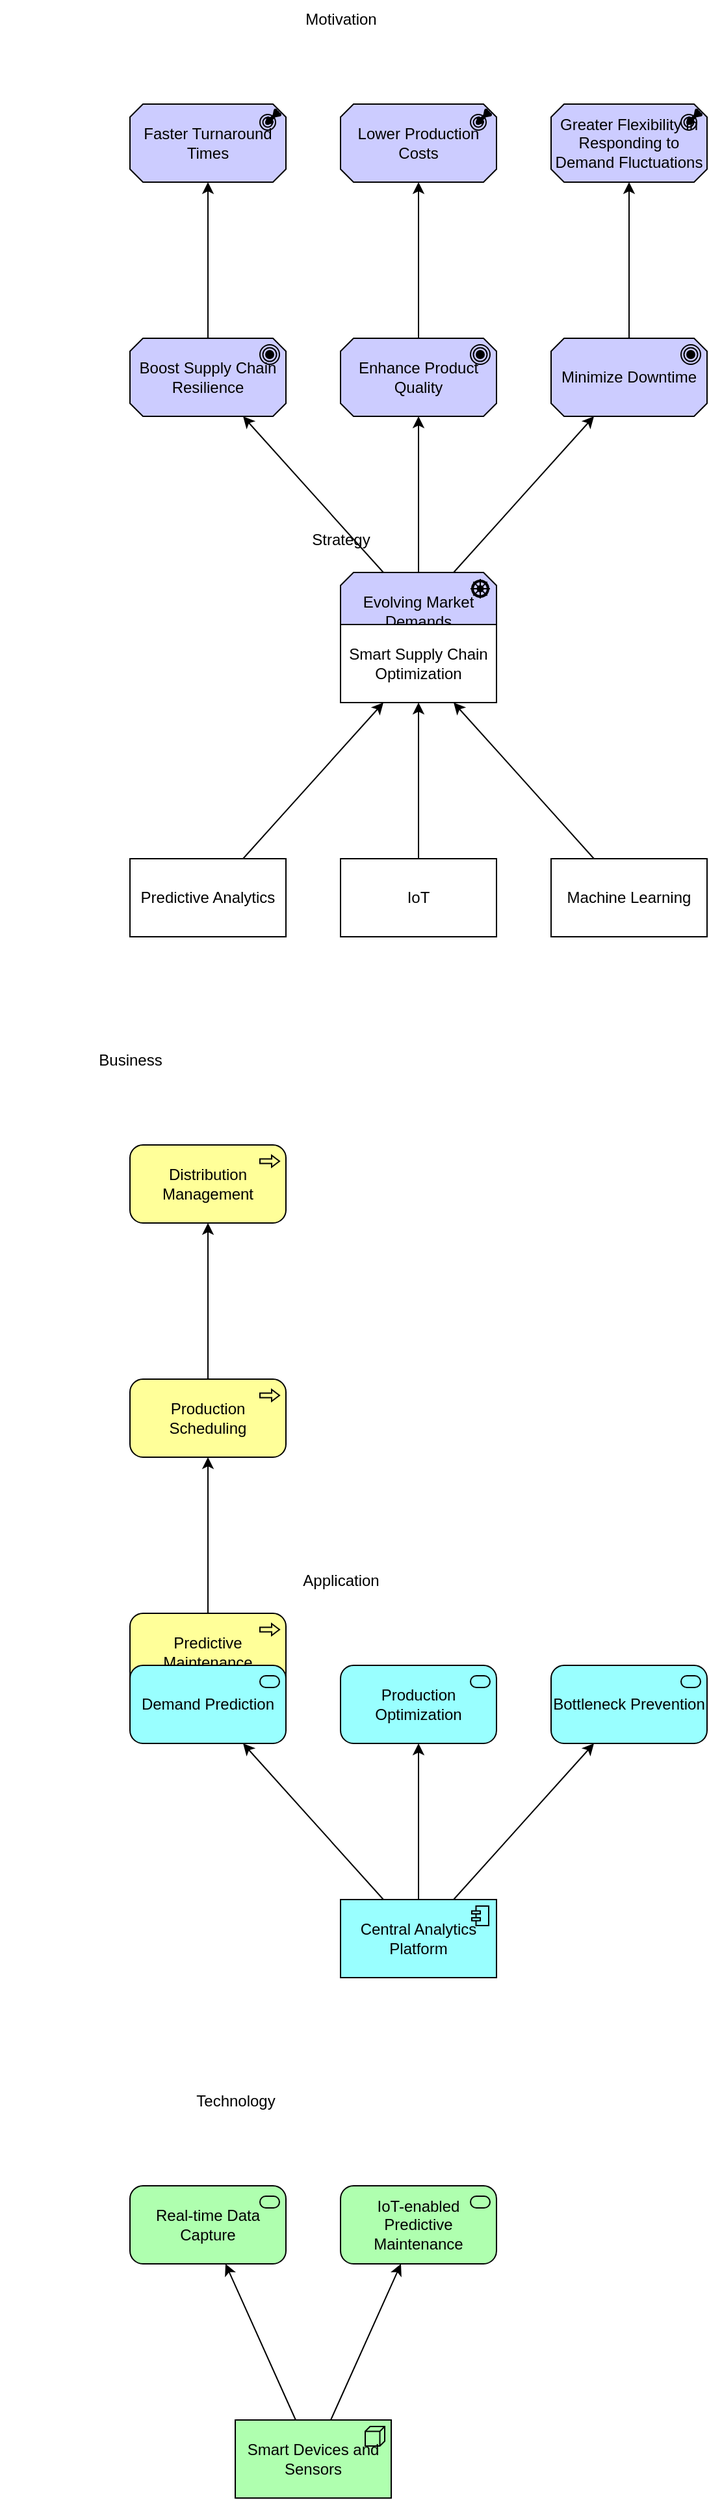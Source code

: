 <?xml version='1.0' encoding='UTF-8'?>
<mxfile version="1.0" encoding="UTF-8"><diagram name="ArchiMate Model" id="archimate_diagram"><mxGraphModel dx="1050" dy="522" grid="1" gridSize="10"><root><mxCell id="0" /><mxCell id="1" parent="0" /><mxCell id="label_Motivation" value="Motivation" style="text;html=1;align=center;verticalAlign=middle;resizable=0;points=[];" vertex="1" parent="1"><mxGeometry x="189.0" y="38.0" width="200" height="30" as="geometry" /></mxCell><mxCell id="elem_m1" value="Boost Supply Chain Resilience" style="html=1;outlineConnect=0;whiteSpace=wrap;fillColor=#CCCCFF;shape=mxgraph.archimate3.application;appType=goal;archiType=oct;" vertex="1" parent="1"><mxGeometry x="127.0" y="298.0" width="120" height="60" as="geometry" /></mxCell><mxCell id="elem_m2" value="Enhance Product Quality" style="html=1;outlineConnect=0;whiteSpace=wrap;fillColor=#CCCCFF;shape=mxgraph.archimate3.application;appType=goal;archiType=oct;" vertex="1" parent="1"><mxGeometry x="289.0" y="298.0" width="120" height="60" as="geometry" /></mxCell><mxCell id="elem_m3" value="Minimize Downtime" style="html=1;outlineConnect=0;whiteSpace=wrap;fillColor=#CCCCFF;shape=mxgraph.archimate3.application;appType=goal;archiType=oct;" vertex="1" parent="1"><mxGeometry x="451.0" y="298.0" width="120" height="60" as="geometry" /></mxCell><mxCell id="elem_m4" value="Evolving Market Demands" style="html=1;outlineConnect=0;whiteSpace=wrap;fillColor=#CCCCFF;shape=mxgraph.archimate3.application;appType=driver;archiType=oct;" vertex="1" parent="1"><mxGeometry x="289.0" y="478.0" width="120" height="60" as="geometry" /></mxCell><mxCell id="elem_m5" value="Faster Turnaround Times" style="html=1;outlineConnect=0;whiteSpace=wrap;fillColor=#CCCCFF;shape=mxgraph.archimate3.application;appType=outcome;archiType=oct;" vertex="1" parent="1"><mxGeometry x="127.0" y="118.0" width="120" height="60" as="geometry" /></mxCell><mxCell id="elem_m6" value="Lower Production Costs" style="html=1;outlineConnect=0;whiteSpace=wrap;fillColor=#CCCCFF;shape=mxgraph.archimate3.application;appType=outcome;archiType=oct;" vertex="1" parent="1"><mxGeometry x="289.0" y="118.0" width="120" height="60" as="geometry" /></mxCell><mxCell id="elem_m7" value="Greater Flexibility in Responding to Demand Fluctuations" style="html=1;outlineConnect=0;whiteSpace=wrap;fillColor=#CCCCFF;shape=mxgraph.archimate3.application;appType=outcome;archiType=oct;" vertex="1" parent="1"><mxGeometry x="451.0" y="118.0" width="120" height="60" as="geometry" /></mxCell><mxCell id="conn_elem_m4_elem_m1" style="html=1;shape=mxgraph.archimate3.relationship;archiType=influence;" edge="1" source="elem_m4" target="elem_m1" parent="1"><mxGeometry relative="1" as="geometry" /></mxCell><mxCell id="conn_elem_m4_elem_m2" style="html=1;shape=mxgraph.archimate3.relationship;archiType=influence;" edge="1" source="elem_m4" target="elem_m2" parent="1"><mxGeometry relative="1" as="geometry" /></mxCell><mxCell id="conn_elem_m4_elem_m3" style="html=1;shape=mxgraph.archimate3.relationship;archiType=influence;" edge="1" source="elem_m4" target="elem_m3" parent="1"><mxGeometry relative="1" as="geometry" /></mxCell><mxCell id="conn_elem_m1_elem_m5" style="html=1;shape=mxgraph.archimate3.relationship;archiType=influence;" edge="1" source="elem_m1" target="elem_m5" parent="1"><mxGeometry relative="1" as="geometry" /></mxCell><mxCell id="conn_elem_m2_elem_m6" style="html=1;shape=mxgraph.archimate3.relationship;archiType=influence;" edge="1" source="elem_m2" target="elem_m6" parent="1"><mxGeometry relative="1" as="geometry" /></mxCell><mxCell id="conn_elem_m3_elem_m7" style="html=1;shape=mxgraph.archimate3.relationship;archiType=influence;" edge="1" source="elem_m3" target="elem_m7" parent="1"><mxGeometry relative="1" as="geometry" /></mxCell><mxCell id="label_Strategy" value="Strategy" style="text;html=1;align=center;verticalAlign=middle;resizable=0;points=[];" vertex="1" parent="1"><mxGeometry x="189.0" y="438.0" width="200" height="30" as="geometry" /></mxCell><mxCell id="elem_s1" value="Smart Supply Chain Optimization" style="html=1;outlineConnect=0;whiteSpace=wrap;fillColor=#FFFFFF;shape=mxgraph.archimate3.rectangle;" vertex="1" parent="1"><mxGeometry x="289.0" y="518.0" width="120" height="60" as="geometry" /></mxCell><mxCell id="elem_s2" value="Predictive Analytics" style="html=1;outlineConnect=0;whiteSpace=wrap;fillColor=#FFFFFF;shape=mxgraph.archimate3.rectangle;" vertex="1" parent="1"><mxGeometry x="127.0" y="698.0" width="120" height="60" as="geometry" /></mxCell><mxCell id="elem_s3" value="IoT" style="html=1;outlineConnect=0;whiteSpace=wrap;fillColor=#FFFFFF;shape=mxgraph.archimate3.rectangle;" vertex="1" parent="1"><mxGeometry x="289.0" y="698.0" width="120" height="60" as="geometry" /></mxCell><mxCell id="elem_s4" value="Machine Learning" style="html=1;outlineConnect=0;whiteSpace=wrap;fillColor=#FFFFFF;shape=mxgraph.archimate3.rectangle;" vertex="1" parent="1"><mxGeometry x="451.0" y="698.0" width="120" height="60" as="geometry" /></mxCell><mxCell id="conn_elem_s2_elem_s1" style="html=1;shape=mxgraph.archimate3.relationship;archiType=association;" edge="1" source="elem_s2" target="elem_s1" parent="1"><mxGeometry relative="1" as="geometry" /></mxCell><mxCell id="conn_elem_s3_elem_s1" style="html=1;shape=mxgraph.archimate3.relationship;archiType=association;" edge="1" source="elem_s3" target="elem_s1" parent="1"><mxGeometry relative="1" as="geometry" /></mxCell><mxCell id="conn_elem_s4_elem_s1" style="html=1;shape=mxgraph.archimate3.relationship;archiType=association;" edge="1" source="elem_s4" target="elem_s1" parent="1"><mxGeometry relative="1" as="geometry" /></mxCell><mxCell id="label_Business" value="Business" style="text;html=1;align=center;verticalAlign=middle;resizable=0;points=[];" vertex="1" parent="1"><mxGeometry x="27.0" y="838.0" width="200" height="30" as="geometry" /></mxCell><mxCell id="elem_b1" value="Production Scheduling" style="html=1;outlineConnect=0;whiteSpace=wrap;fillColor=#ffff99;shape=mxgraph.archimate3.application;appType=proc;archiType=rounded;" vertex="1" parent="1"><mxGeometry x="127.0" y="1098.0" width="120" height="60" as="geometry" /></mxCell><mxCell id="elem_b2" value="Distribution Management" style="html=1;outlineConnect=0;whiteSpace=wrap;fillColor=#ffff99;shape=mxgraph.archimate3.application;appType=proc;archiType=rounded;" vertex="1" parent="1"><mxGeometry x="127.0" y="918.0" width="120" height="60" as="geometry" /></mxCell><mxCell id="elem_b3" value="Predictive Maintenance" style="html=1;outlineConnect=0;whiteSpace=wrap;fillColor=#ffff99;shape=mxgraph.archimate3.application;appType=proc;archiType=rounded;" vertex="1" parent="1"><mxGeometry x="127.0" y="1278.0" width="120" height="60" as="geometry" /></mxCell><mxCell id="conn_elem_b1_elem_b2" style="html=1;shape=mxgraph.archimate3.relationship;archiType=association;" edge="1" source="elem_b1" target="elem_b2" parent="1"><mxGeometry relative="1" as="geometry" /></mxCell><mxCell id="conn_elem_b3_elem_b1" style="html=1;shape=mxgraph.archimate3.relationship;archiType=triggering;" edge="1" source="elem_b3" target="elem_b1" parent="1"><mxGeometry relative="1" as="geometry" /></mxCell><mxCell id="label_Application" value="Application" style="text;html=1;align=center;verticalAlign=middle;resizable=0;points=[];" vertex="1" parent="1"><mxGeometry x="189.0" y="1238.0" width="200" height="30" as="geometry" /></mxCell><mxCell id="elem_a1" value="Central Analytics Platform" style="html=1;outlineConnect=0;whiteSpace=wrap;fillColor=#99ffff;shape=mxgraph.archimate3.application;appType=comp;archiType=square;" vertex="1" parent="1"><mxGeometry x="289.0" y="1498.0" width="120" height="60" as="geometry" /></mxCell><mxCell id="elem_a2" value="Demand Prediction" style="html=1;outlineConnect=0;whiteSpace=wrap;fillColor=#99ffff;shape=mxgraph.archimate3.application;appType=serv;archiType=rounded;" vertex="1" parent="1"><mxGeometry x="127.0" y="1318.0" width="120" height="60" as="geometry" /></mxCell><mxCell id="elem_a3" value="Production Optimization" style="html=1;outlineConnect=0;whiteSpace=wrap;fillColor=#99ffff;shape=mxgraph.archimate3.application;appType=serv;archiType=rounded;" vertex="1" parent="1"><mxGeometry x="289.0" y="1318.0" width="120" height="60" as="geometry" /></mxCell><mxCell id="elem_a4" value="Bottleneck Prevention" style="html=1;outlineConnect=0;whiteSpace=wrap;fillColor=#99ffff;shape=mxgraph.archimate3.application;appType=serv;archiType=rounded;" vertex="1" parent="1"><mxGeometry x="451.0" y="1318.0" width="120" height="60" as="geometry" /></mxCell><mxCell id="conn_elem_a1_elem_a2" style="html=1;shape=mxgraph.archimate3.relationship;archiType=association;" edge="1" source="elem_a1" target="elem_a2" parent="1"><mxGeometry relative="1" as="geometry" /></mxCell><mxCell id="conn_elem_a1_elem_a3" style="html=1;shape=mxgraph.archimate3.relationship;archiType=association;" edge="1" source="elem_a1" target="elem_a3" parent="1"><mxGeometry relative="1" as="geometry" /></mxCell><mxCell id="conn_elem_a1_elem_a4" style="html=1;shape=mxgraph.archimate3.relationship;archiType=association;" edge="1" source="elem_a1" target="elem_a4" parent="1"><mxGeometry relative="1" as="geometry" /></mxCell><mxCell id="label_Technology" value="Technology" style="text;html=1;align=center;verticalAlign=middle;resizable=0;points=[];" vertex="1" parent="1"><mxGeometry x="108.0" y="1638.0" width="200" height="30" as="geometry" /></mxCell><mxCell id="elem_t1" value="Smart Devices and Sensors" style="html=1;outlineConnect=0;whiteSpace=wrap;fillColor=#AFFFAF;shape=mxgraph.archimate3.application;appType=node;archiType=square;" vertex="1" parent="1"><mxGeometry x="208.0" y="1898.0" width="120" height="60" as="geometry" /></mxCell><mxCell id="elem_t2" value="Real-time Data Capture" style="html=1;outlineConnect=0;whiteSpace=wrap;fillColor=#AFFFAF;shape=mxgraph.archimate3.application;appType=serv;archiType=rounded;" vertex="1" parent="1"><mxGeometry x="127.0" y="1718.0" width="120" height="60" as="geometry" /></mxCell><mxCell id="elem_t3" value="IoT-enabled Predictive Maintenance" style="html=1;outlineConnect=0;whiteSpace=wrap;fillColor=#AFFFAF;shape=mxgraph.archimate3.application;appType=serv;archiType=rounded;" vertex="1" parent="1"><mxGeometry x="289.0" y="1718.0" width="120" height="60" as="geometry" /></mxCell><mxCell id="conn_elem_t1_elem_t2" style="html=1;shape=mxgraph.archimate3.relationship;archiType=serving;" edge="1" source="elem_t1" target="elem_t2" parent="1"><mxGeometry relative="1" as="geometry" /></mxCell><mxCell id="conn_elem_t1_elem_t3" style="html=1;shape=mxgraph.archimate3.relationship;archiType=serving;" edge="1" source="elem_t1" target="elem_t3" parent="1"><mxGeometry relative="1" as="geometry" /></mxCell></root></mxGraphModel></diagram></mxfile>